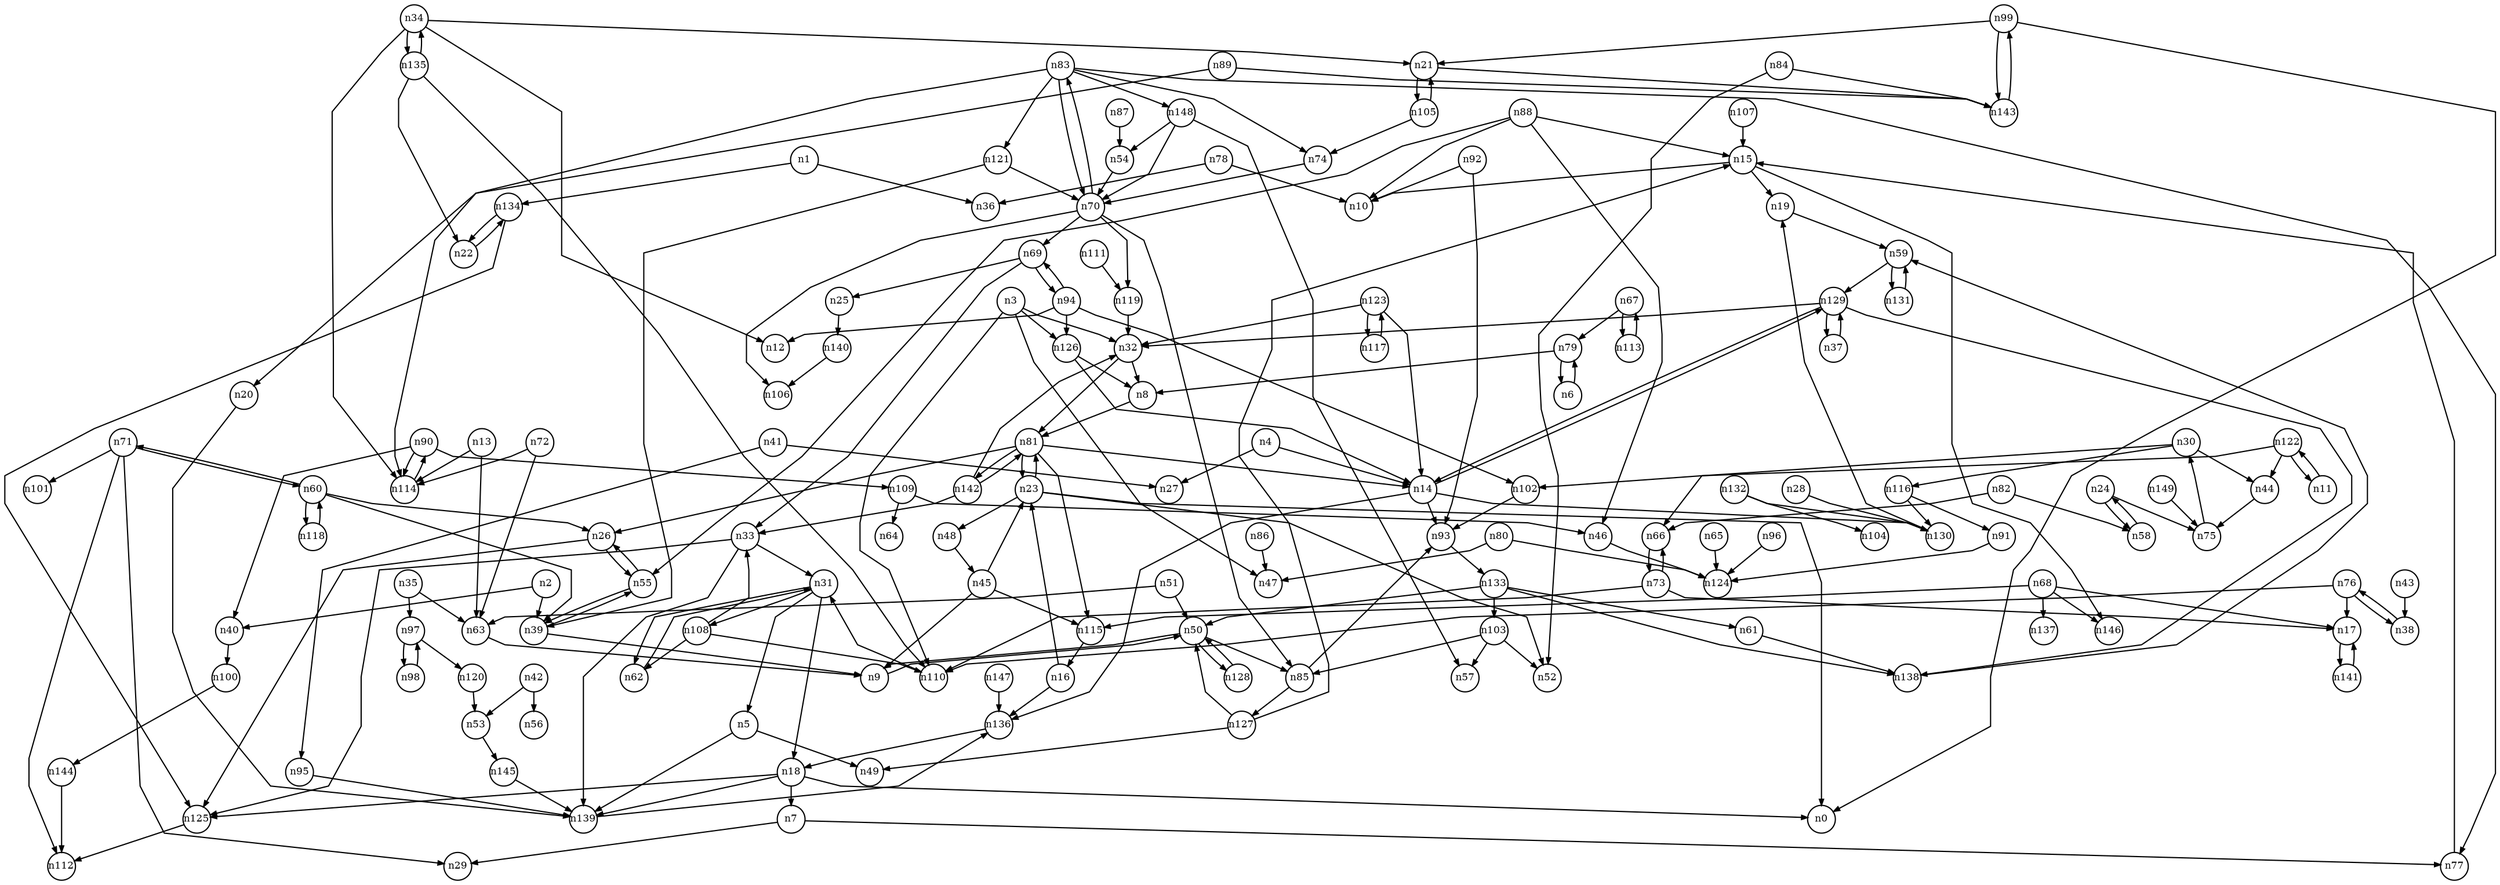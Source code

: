 digraph G{
splines=polyline;
ranksep=0.22;
nodesep=0.22;
nodesize=0.32;
fontsize=8
edge [arrowsize=0.5]
node [fontsize=8 shape=circle width=0.32 fixedsize=shape];

n1 -> n36
n1 -> n134
n134 -> n22
n134 -> n125
n39 -> n9
n39 -> n55
n2 -> n39
n2 -> n40
n40 -> n100
n32 -> n8
n32 -> n81
n3 -> n32
n3 -> n47
n3 -> n110
n3 -> n126
n110 -> n31
n126 -> n8
n126 -> n14
n14 -> n93
n14 -> n130
n14 -> n136
n14 -> n129
n4 -> n14
n4 -> n27
n5 -> n49
n5 -> n139
n139 -> n136
n79 -> n8
n79 -> n6
n6 -> n79
n7 -> n29
n7 -> n77
n77 -> n15
n63 -> n9
n13 -> n63
n13 -> n114
n114 -> n90
n93 -> n133
n130 -> n19
n136 -> n18
n15 -> n10
n15 -> n19
n15 -> n146
n19 -> n59
n23 -> n0
n23 -> n48
n23 -> n52
n23 -> n81
n16 -> n23
n16 -> n136
n141 -> n17
n17 -> n141
n18 -> n0
n18 -> n7
n18 -> n125
n18 -> n139
n125 -> n112
n20 -> n139
n143 -> n99
n21 -> n143
n21 -> n105
n48 -> n45
n58 -> n24
n24 -> n58
n24 -> n75
n75 -> n30
n140 -> n106
n25 -> n140
n55 -> n39
n55 -> n26
n26 -> n55
n26 -> n125
n28 -> n130
n44 -> n75
n30 -> n44
n30 -> n66
n30 -> n116
n66 -> n73
n116 -> n91
n116 -> n130
n31 -> n5
n31 -> n18
n31 -> n108
n31 -> n62
n108 -> n33
n108 -> n110
n108 -> n62
n8 -> n81
n33 -> n125
n33 -> n139
n33 -> n31
n34 -> n12
n34 -> n21
n34 -> n114
n34 -> n135
n135 -> n22
n135 -> n110
n135 -> n34
n35 -> n63
n35 -> n97
n97 -> n98
n97 -> n120
n9 -> n50
n100 -> n144
n41 -> n27
n41 -> n95
n95 -> n139
n53 -> n145
n42 -> n53
n42 -> n56
n38 -> n76
n43 -> n38
n45 -> n9
n45 -> n115
n45 -> n23
n115 -> n16
n46 -> n124
n50 -> n9
n50 -> n85
n50 -> n128
n85 -> n93
n85 -> n127
n51 -> n50
n51 -> n63
n145 -> n139
n129 -> n14
n129 -> n32
n129 -> n37
n129 -> n138
n59 -> n129
n59 -> n131
n131 -> n59
n60 -> n26
n60 -> n39
n60 -> n71
n60 -> n118
n71 -> n29
n71 -> n101
n71 -> n112
n71 -> n60
n118 -> n60
n138 -> n59
n61 -> n138
n62 -> n31
n65 -> n124
n67 -> n79
n67 -> n113
n113 -> n67
n68 -> n17
n68 -> n115
n68 -> n137
n68 -> n146
n69 -> n25
n69 -> n33
n69 -> n94
n70 -> n69
n70 -> n83
n70 -> n85
n70 -> n106
n70 -> n119
n83 -> n74
n83 -> n77
n83 -> n114
n83 -> n121
n83 -> n148
n83 -> n70
n119 -> n32
n72 -> n63
n72 -> n114
n73 -> n17
n73 -> n66
n73 -> n110
n76 -> n17
n76 -> n38
n76 -> n110
n78 -> n10
n78 -> n36
n80 -> n47
n80 -> n124
n81 -> n14
n81 -> n23
n81 -> n26
n81 -> n115
n81 -> n142
n142 -> n32
n142 -> n33
n142 -> n81
n82 -> n58
n82 -> n66
n74 -> n70
n121 -> n39
n121 -> n70
n148 -> n54
n148 -> n57
n148 -> n70
n84 -> n52
n84 -> n143
n86 -> n47
n54 -> n70
n87 -> n54
n88 -> n10
n88 -> n15
n88 -> n46
n88 -> n55
n89 -> n20
n89 -> n143
n90 -> n40
n90 -> n109
n90 -> n114
n109 -> n46
n109 -> n64
n91 -> n124
n92 -> n10
n92 -> n93
n94 -> n12
n94 -> n69
n94 -> n102
n94 -> n126
n102 -> n93
n96 -> n124
n98 -> n97
n120 -> n53
n99 -> n0
n99 -> n21
n99 -> n143
n144 -> n112
n103 -> n52
n103 -> n57
n103 -> n85
n105 -> n21
n105 -> n74
n107 -> n15
n111 -> n119
n11 -> n122
n122 -> n11
n122 -> n44
n122 -> n102
n123 -> n14
n123 -> n32
n123 -> n117
n117 -> n123
n127 -> n15
n127 -> n49
n127 -> n50
n128 -> n50
n37 -> n129
n132 -> n104
n132 -> n130
n133 -> n50
n133 -> n61
n133 -> n103
n133 -> n138
n22 -> n134
n147 -> n136
n149 -> n75
}
